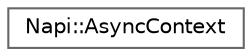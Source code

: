 digraph "Graphical Class Hierarchy"
{
 // LATEX_PDF_SIZE
  bgcolor="transparent";
  edge [fontname=Helvetica,fontsize=10,labelfontname=Helvetica,labelfontsize=10];
  node [fontname=Helvetica,fontsize=10,shape=box,height=0.2,width=0.4];
  rankdir="LR";
  Node0 [id="Node000000",label="Napi::AsyncContext",height=0.2,width=0.4,color="grey40", fillcolor="white", style="filled",URL="$class_napi_1_1_async_context.html",tooltip=" "];
}
